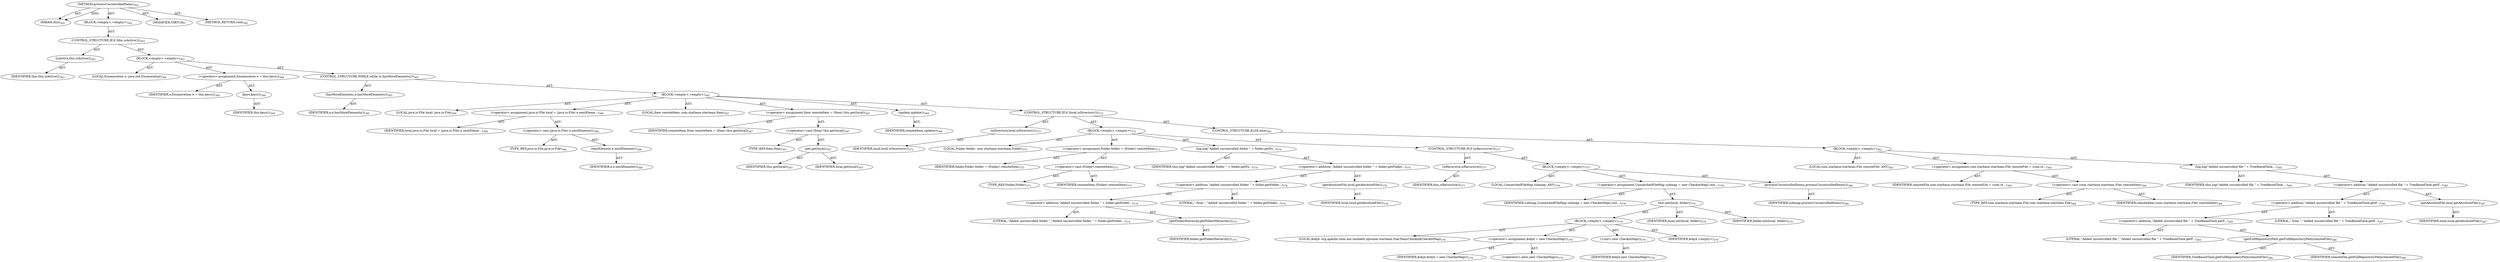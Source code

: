 digraph "processUncontrolledItems" {  
"111669149710" [label = <(METHOD,processUncontrolledItems)<SUB>362</SUB>> ]
"115964117003" [label = <(PARAM,this)<SUB>362</SUB>> ]
"25769803816" [label = <(BLOCK,&lt;empty&gt;,&lt;empty&gt;)<SUB>362</SUB>> ]
"47244640278" [label = <(CONTROL_STRUCTURE,IF,if (this.isActive()))<SUB>363</SUB>> ]
"30064771236" [label = <(isActive,this.isActive())<SUB>363</SUB>> ]
"68719476778" [label = <(IDENTIFIER,this,this.isActive())<SUB>363</SUB>> ]
"25769803817" [label = <(BLOCK,&lt;empty&gt;,&lt;empty&gt;)<SUB>363</SUB>> ]
"94489280530" [label = <(LOCAL,Enumeration e: java.util.Enumeration)<SUB>364</SUB>> ]
"30064771237" [label = <(&lt;operator&gt;.assignment,Enumeration e = this.keys())<SUB>364</SUB>> ]
"68719476892" [label = <(IDENTIFIER,e,Enumeration e = this.keys())<SUB>364</SUB>> ]
"30064771238" [label = <(keys,keys())<SUB>364</SUB>> ]
"68719476779" [label = <(IDENTIFIER,this,keys())<SUB>364</SUB>> ]
"47244640279" [label = <(CONTROL_STRUCTURE,WHILE,while (e.hasMoreElements()))<SUB>365</SUB>> ]
"30064771239" [label = <(hasMoreElements,e.hasMoreElements())<SUB>365</SUB>> ]
"68719476893" [label = <(IDENTIFIER,e,e.hasMoreElements())<SUB>365</SUB>> ]
"25769803818" [label = <(BLOCK,&lt;empty&gt;,&lt;empty&gt;)<SUB>365</SUB>> ]
"94489280531" [label = <(LOCAL,java.io.File local: java.io.File)<SUB>366</SUB>> ]
"30064771240" [label = <(&lt;operator&gt;.assignment,java.io.File local = (java.io.File) e.nextEleme...)<SUB>366</SUB>> ]
"68719476894" [label = <(IDENTIFIER,local,java.io.File local = (java.io.File) e.nextEleme...)<SUB>366</SUB>> ]
"30064771241" [label = <(&lt;operator&gt;.cast,(java.io.File) e.nextElement())<SUB>366</SUB>> ]
"180388626433" [label = <(TYPE_REF,java.io.File,java.io.File)<SUB>366</SUB>> ]
"30064771242" [label = <(nextElement,e.nextElement())<SUB>366</SUB>> ]
"68719476895" [label = <(IDENTIFIER,e,e.nextElement())<SUB>366</SUB>> ]
"94489280532" [label = <(LOCAL,Item remoteItem: com.starbase.starteam.Item)<SUB>367</SUB>> ]
"30064771243" [label = <(&lt;operator&gt;.assignment,Item remoteItem = (Item) this.get(local))<SUB>367</SUB>> ]
"68719476896" [label = <(IDENTIFIER,remoteItem,Item remoteItem = (Item) this.get(local))<SUB>367</SUB>> ]
"30064771244" [label = <(&lt;operator&gt;.cast,(Item) this.get(local))<SUB>367</SUB>> ]
"180388626434" [label = <(TYPE_REF,Item,Item)<SUB>367</SUB>> ]
"30064771245" [label = <(get,get(local))<SUB>367</SUB>> ]
"68719476780" [label = <(IDENTIFIER,this,get(local))<SUB>367</SUB>> ]
"68719476897" [label = <(IDENTIFIER,local,get(local))<SUB>367</SUB>> ]
"30064771246" [label = <(update,update())<SUB>368</SUB>> ]
"68719476898" [label = <(IDENTIFIER,remoteItem,update())<SUB>368</SUB>> ]
"47244640280" [label = <(CONTROL_STRUCTURE,IF,if (local.isDirectory()))<SUB>372</SUB>> ]
"30064771247" [label = <(isDirectory,local.isDirectory())<SUB>372</SUB>> ]
"68719476899" [label = <(IDENTIFIER,local,local.isDirectory())<SUB>372</SUB>> ]
"25769803819" [label = <(BLOCK,&lt;empty&gt;,&lt;empty&gt;)<SUB>372</SUB>> ]
"94489280533" [label = <(LOCAL,Folder folder: com.starbase.starteam.Folder)<SUB>373</SUB>> ]
"30064771248" [label = <(&lt;operator&gt;.assignment,Folder folder = (Folder) remoteItem)<SUB>373</SUB>> ]
"68719476900" [label = <(IDENTIFIER,folder,Folder folder = (Folder) remoteItem)<SUB>373</SUB>> ]
"30064771249" [label = <(&lt;operator&gt;.cast,(Folder) remoteItem)<SUB>373</SUB>> ]
"180388626435" [label = <(TYPE_REF,Folder,Folder)<SUB>373</SUB>> ]
"68719476901" [label = <(IDENTIFIER,remoteItem,(Folder) remoteItem)<SUB>373</SUB>> ]
"30064771250" [label = <(log,log(&quot;Added uncontrolled folder &quot; + folder.getFo...)<SUB>374</SUB>> ]
"68719476781" [label = <(IDENTIFIER,this,log(&quot;Added uncontrolled folder &quot; + folder.getFo...)<SUB>374</SUB>> ]
"30064771251" [label = <(&lt;operator&gt;.addition,&quot;Added uncontrolled folder &quot; + folder.getFolder...)<SUB>374</SUB>> ]
"30064771252" [label = <(&lt;operator&gt;.addition,&quot;Added uncontrolled folder &quot; + folder.getFolder...)<SUB>374</SUB>> ]
"30064771253" [label = <(&lt;operator&gt;.addition,&quot;Added uncontrolled folder &quot; + folder.getFolder...)<SUB>374</SUB>> ]
"90194313251" [label = <(LITERAL,&quot;Added uncontrolled folder &quot;,&quot;Added uncontrolled folder &quot; + folder.getFolder...)<SUB>374</SUB>> ]
"30064771254" [label = <(getFolderHierarchy,getFolderHierarchy())<SUB>375</SUB>> ]
"68719476902" [label = <(IDENTIFIER,folder,getFolderHierarchy())<SUB>375</SUB>> ]
"90194313252" [label = <(LITERAL,&quot; from &quot;,&quot;Added uncontrolled folder &quot; + folder.getFolder...)<SUB>376</SUB>> ]
"30064771255" [label = <(getAbsoluteFile,local.getAbsoluteFile())<SUB>376</SUB>> ]
"68719476903" [label = <(IDENTIFIER,local,local.getAbsoluteFile())<SUB>376</SUB>> ]
"47244640281" [label = <(CONTROL_STRUCTURE,IF,if (isRecursive()))<SUB>377</SUB>> ]
"30064771256" [label = <(isRecursive,isRecursive())<SUB>377</SUB>> ]
"68719476782" [label = <(IDENTIFIER,this,isRecursive())<SUB>377</SUB>> ]
"25769803820" [label = <(BLOCK,&lt;empty&gt;,&lt;empty&gt;)<SUB>377</SUB>> ]
"94489280534" [label = <(LOCAL,UnmatchedFileMap submap: ANY)<SUB>378</SUB>> ]
"30064771257" [label = <(&lt;operator&gt;.assignment,UnmatchedFileMap submap = new CheckinMap().init...)<SUB>378</SUB>> ]
"68719476904" [label = <(IDENTIFIER,submap,UnmatchedFileMap submap = new CheckinMap().init...)<SUB>378</SUB>> ]
"30064771258" [label = <(init,init(local, folder))<SUB>379</SUB>> ]
"25769803821" [label = <(BLOCK,&lt;empty&gt;,&lt;empty&gt;)<SUB>379</SUB>> ]
"94489280535" [label = <(LOCAL,$obj4: org.apache.tools.ant.taskdefs.optional.starteam.StarTeamCheckin$CheckinMap)<SUB>379</SUB>> ]
"30064771259" [label = <(&lt;operator&gt;.assignment,$obj4 = new CheckinMap())<SUB>379</SUB>> ]
"68719476905" [label = <(IDENTIFIER,$obj4,$obj4 = new CheckinMap())<SUB>379</SUB>> ]
"30064771260" [label = <(&lt;operator&gt;.alloc,new CheckinMap())<SUB>379</SUB>> ]
"30064771261" [label = <(&lt;init&gt;,new CheckinMap())<SUB>379</SUB>> ]
"68719476906" [label = <(IDENTIFIER,$obj4,new CheckinMap())<SUB>379</SUB>> ]
"68719476907" [label = <(IDENTIFIER,$obj4,&lt;empty&gt;)<SUB>379</SUB>> ]
"68719476908" [label = <(IDENTIFIER,local,init(local, folder))<SUB>379</SUB>> ]
"68719476909" [label = <(IDENTIFIER,folder,init(local, folder))<SUB>379</SUB>> ]
"30064771262" [label = <(processUncontrolledItems,processUncontrolledItems())<SUB>380</SUB>> ]
"68719476910" [label = <(IDENTIFIER,submap,processUncontrolledItems())<SUB>380</SUB>> ]
"47244640282" [label = <(CONTROL_STRUCTURE,ELSE,else)<SUB>382</SUB>> ]
"25769803822" [label = <(BLOCK,&lt;empty&gt;,&lt;empty&gt;)<SUB>382</SUB>> ]
"94489280536" [label = <(LOCAL,com.starbase.starteam.File remoteFile: ANY)<SUB>383</SUB>> ]
"30064771263" [label = <(&lt;operator&gt;.assignment,com.starbase.starteam.File remoteFile = (com.st...)<SUB>383</SUB>> ]
"68719476911" [label = <(IDENTIFIER,remoteFile,com.starbase.starteam.File remoteFile = (com.st...)<SUB>383</SUB>> ]
"30064771264" [label = <(&lt;operator&gt;.cast,(com.starbase.starteam.File) remoteItem)<SUB>384</SUB>> ]
"180388626436" [label = <(TYPE_REF,com.starbase.starteam.File,com.starbase.starteam.File)<SUB>384</SUB>> ]
"68719476912" [label = <(IDENTIFIER,remoteItem,(com.starbase.starteam.File) remoteItem)<SUB>384</SUB>> ]
"30064771265" [label = <(log,log(&quot;Added uncontrolled file &quot; + TreeBasedTask....)<SUB>385</SUB>> ]
"68719476783" [label = <(IDENTIFIER,this,log(&quot;Added uncontrolled file &quot; + TreeBasedTask....)<SUB>385</SUB>> ]
"30064771266" [label = <(&lt;operator&gt;.addition,&quot;Added uncontrolled file &quot; + TreeBasedTask.getF...)<SUB>385</SUB>> ]
"30064771267" [label = <(&lt;operator&gt;.addition,&quot;Added uncontrolled file &quot; + TreeBasedTask.getF...)<SUB>385</SUB>> ]
"30064771268" [label = <(&lt;operator&gt;.addition,&quot;Added uncontrolled file &quot; + TreeBasedTask.getF...)<SUB>385</SUB>> ]
"90194313253" [label = <(LITERAL,&quot;Added uncontrolled file &quot;,&quot;Added uncontrolled file &quot; + TreeBasedTask.getF...)<SUB>385</SUB>> ]
"30064771269" [label = <(getFullRepositoryPath,getFullRepositoryPath(remoteFile))<SUB>386</SUB>> ]
"68719476913" [label = <(IDENTIFIER,TreeBasedTask,getFullRepositoryPath(remoteFile))<SUB>386</SUB>> ]
"68719476914" [label = <(IDENTIFIER,remoteFile,getFullRepositoryPath(remoteFile))<SUB>386</SUB>> ]
"90194313254" [label = <(LITERAL,&quot; from &quot;,&quot;Added uncontrolled file &quot; + TreeBasedTask.getF...)<SUB>387</SUB>> ]
"30064771270" [label = <(getAbsoluteFile,local.getAbsoluteFile())<SUB>387</SUB>> ]
"68719476915" [label = <(IDENTIFIER,local,local.getAbsoluteFile())<SUB>387</SUB>> ]
"133143986208" [label = <(MODIFIER,VIRTUAL)> ]
"128849018894" [label = <(METHOD_RETURN,void)<SUB>362</SUB>> ]
  "111669149710" -> "115964117003"  [ label = "AST: "] 
  "111669149710" -> "25769803816"  [ label = "AST: "] 
  "111669149710" -> "133143986208"  [ label = "AST: "] 
  "111669149710" -> "128849018894"  [ label = "AST: "] 
  "25769803816" -> "47244640278"  [ label = "AST: "] 
  "47244640278" -> "30064771236"  [ label = "AST: "] 
  "47244640278" -> "25769803817"  [ label = "AST: "] 
  "30064771236" -> "68719476778"  [ label = "AST: "] 
  "25769803817" -> "94489280530"  [ label = "AST: "] 
  "25769803817" -> "30064771237"  [ label = "AST: "] 
  "25769803817" -> "47244640279"  [ label = "AST: "] 
  "30064771237" -> "68719476892"  [ label = "AST: "] 
  "30064771237" -> "30064771238"  [ label = "AST: "] 
  "30064771238" -> "68719476779"  [ label = "AST: "] 
  "47244640279" -> "30064771239"  [ label = "AST: "] 
  "47244640279" -> "25769803818"  [ label = "AST: "] 
  "30064771239" -> "68719476893"  [ label = "AST: "] 
  "25769803818" -> "94489280531"  [ label = "AST: "] 
  "25769803818" -> "30064771240"  [ label = "AST: "] 
  "25769803818" -> "94489280532"  [ label = "AST: "] 
  "25769803818" -> "30064771243"  [ label = "AST: "] 
  "25769803818" -> "30064771246"  [ label = "AST: "] 
  "25769803818" -> "47244640280"  [ label = "AST: "] 
  "30064771240" -> "68719476894"  [ label = "AST: "] 
  "30064771240" -> "30064771241"  [ label = "AST: "] 
  "30064771241" -> "180388626433"  [ label = "AST: "] 
  "30064771241" -> "30064771242"  [ label = "AST: "] 
  "30064771242" -> "68719476895"  [ label = "AST: "] 
  "30064771243" -> "68719476896"  [ label = "AST: "] 
  "30064771243" -> "30064771244"  [ label = "AST: "] 
  "30064771244" -> "180388626434"  [ label = "AST: "] 
  "30064771244" -> "30064771245"  [ label = "AST: "] 
  "30064771245" -> "68719476780"  [ label = "AST: "] 
  "30064771245" -> "68719476897"  [ label = "AST: "] 
  "30064771246" -> "68719476898"  [ label = "AST: "] 
  "47244640280" -> "30064771247"  [ label = "AST: "] 
  "47244640280" -> "25769803819"  [ label = "AST: "] 
  "47244640280" -> "47244640282"  [ label = "AST: "] 
  "30064771247" -> "68719476899"  [ label = "AST: "] 
  "25769803819" -> "94489280533"  [ label = "AST: "] 
  "25769803819" -> "30064771248"  [ label = "AST: "] 
  "25769803819" -> "30064771250"  [ label = "AST: "] 
  "25769803819" -> "47244640281"  [ label = "AST: "] 
  "30064771248" -> "68719476900"  [ label = "AST: "] 
  "30064771248" -> "30064771249"  [ label = "AST: "] 
  "30064771249" -> "180388626435"  [ label = "AST: "] 
  "30064771249" -> "68719476901"  [ label = "AST: "] 
  "30064771250" -> "68719476781"  [ label = "AST: "] 
  "30064771250" -> "30064771251"  [ label = "AST: "] 
  "30064771251" -> "30064771252"  [ label = "AST: "] 
  "30064771251" -> "30064771255"  [ label = "AST: "] 
  "30064771252" -> "30064771253"  [ label = "AST: "] 
  "30064771252" -> "90194313252"  [ label = "AST: "] 
  "30064771253" -> "90194313251"  [ label = "AST: "] 
  "30064771253" -> "30064771254"  [ label = "AST: "] 
  "30064771254" -> "68719476902"  [ label = "AST: "] 
  "30064771255" -> "68719476903"  [ label = "AST: "] 
  "47244640281" -> "30064771256"  [ label = "AST: "] 
  "47244640281" -> "25769803820"  [ label = "AST: "] 
  "30064771256" -> "68719476782"  [ label = "AST: "] 
  "25769803820" -> "94489280534"  [ label = "AST: "] 
  "25769803820" -> "30064771257"  [ label = "AST: "] 
  "25769803820" -> "30064771262"  [ label = "AST: "] 
  "30064771257" -> "68719476904"  [ label = "AST: "] 
  "30064771257" -> "30064771258"  [ label = "AST: "] 
  "30064771258" -> "25769803821"  [ label = "AST: "] 
  "30064771258" -> "68719476908"  [ label = "AST: "] 
  "30064771258" -> "68719476909"  [ label = "AST: "] 
  "25769803821" -> "94489280535"  [ label = "AST: "] 
  "25769803821" -> "30064771259"  [ label = "AST: "] 
  "25769803821" -> "30064771261"  [ label = "AST: "] 
  "25769803821" -> "68719476907"  [ label = "AST: "] 
  "30064771259" -> "68719476905"  [ label = "AST: "] 
  "30064771259" -> "30064771260"  [ label = "AST: "] 
  "30064771261" -> "68719476906"  [ label = "AST: "] 
  "30064771262" -> "68719476910"  [ label = "AST: "] 
  "47244640282" -> "25769803822"  [ label = "AST: "] 
  "25769803822" -> "94489280536"  [ label = "AST: "] 
  "25769803822" -> "30064771263"  [ label = "AST: "] 
  "25769803822" -> "30064771265"  [ label = "AST: "] 
  "30064771263" -> "68719476911"  [ label = "AST: "] 
  "30064771263" -> "30064771264"  [ label = "AST: "] 
  "30064771264" -> "180388626436"  [ label = "AST: "] 
  "30064771264" -> "68719476912"  [ label = "AST: "] 
  "30064771265" -> "68719476783"  [ label = "AST: "] 
  "30064771265" -> "30064771266"  [ label = "AST: "] 
  "30064771266" -> "30064771267"  [ label = "AST: "] 
  "30064771266" -> "30064771270"  [ label = "AST: "] 
  "30064771267" -> "30064771268"  [ label = "AST: "] 
  "30064771267" -> "90194313254"  [ label = "AST: "] 
  "30064771268" -> "90194313253"  [ label = "AST: "] 
  "30064771268" -> "30064771269"  [ label = "AST: "] 
  "30064771269" -> "68719476913"  [ label = "AST: "] 
  "30064771269" -> "68719476914"  [ label = "AST: "] 
  "30064771270" -> "68719476915"  [ label = "AST: "] 
  "111669149710" -> "115964117003"  [ label = "DDG: "] 
}
